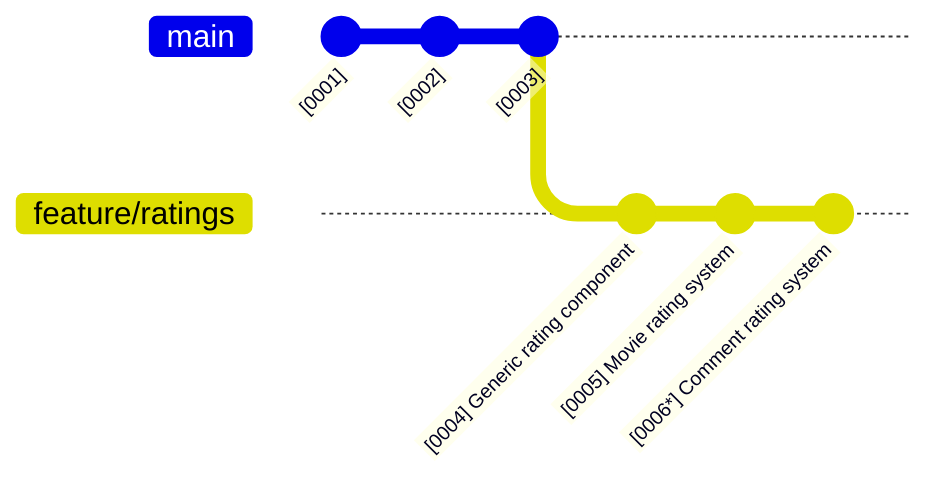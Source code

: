gitGraph
  accTitle: Commit history after amend

  commit id: "[0001]"
  commit id: "[0002]"
  commit id: "[0003]"
  branch feature/ratings
  commit id: "[0004] Generic rating component"
  commit id: "[0005] Movie rating system"
  commit id: "[0006*] Comment rating system"